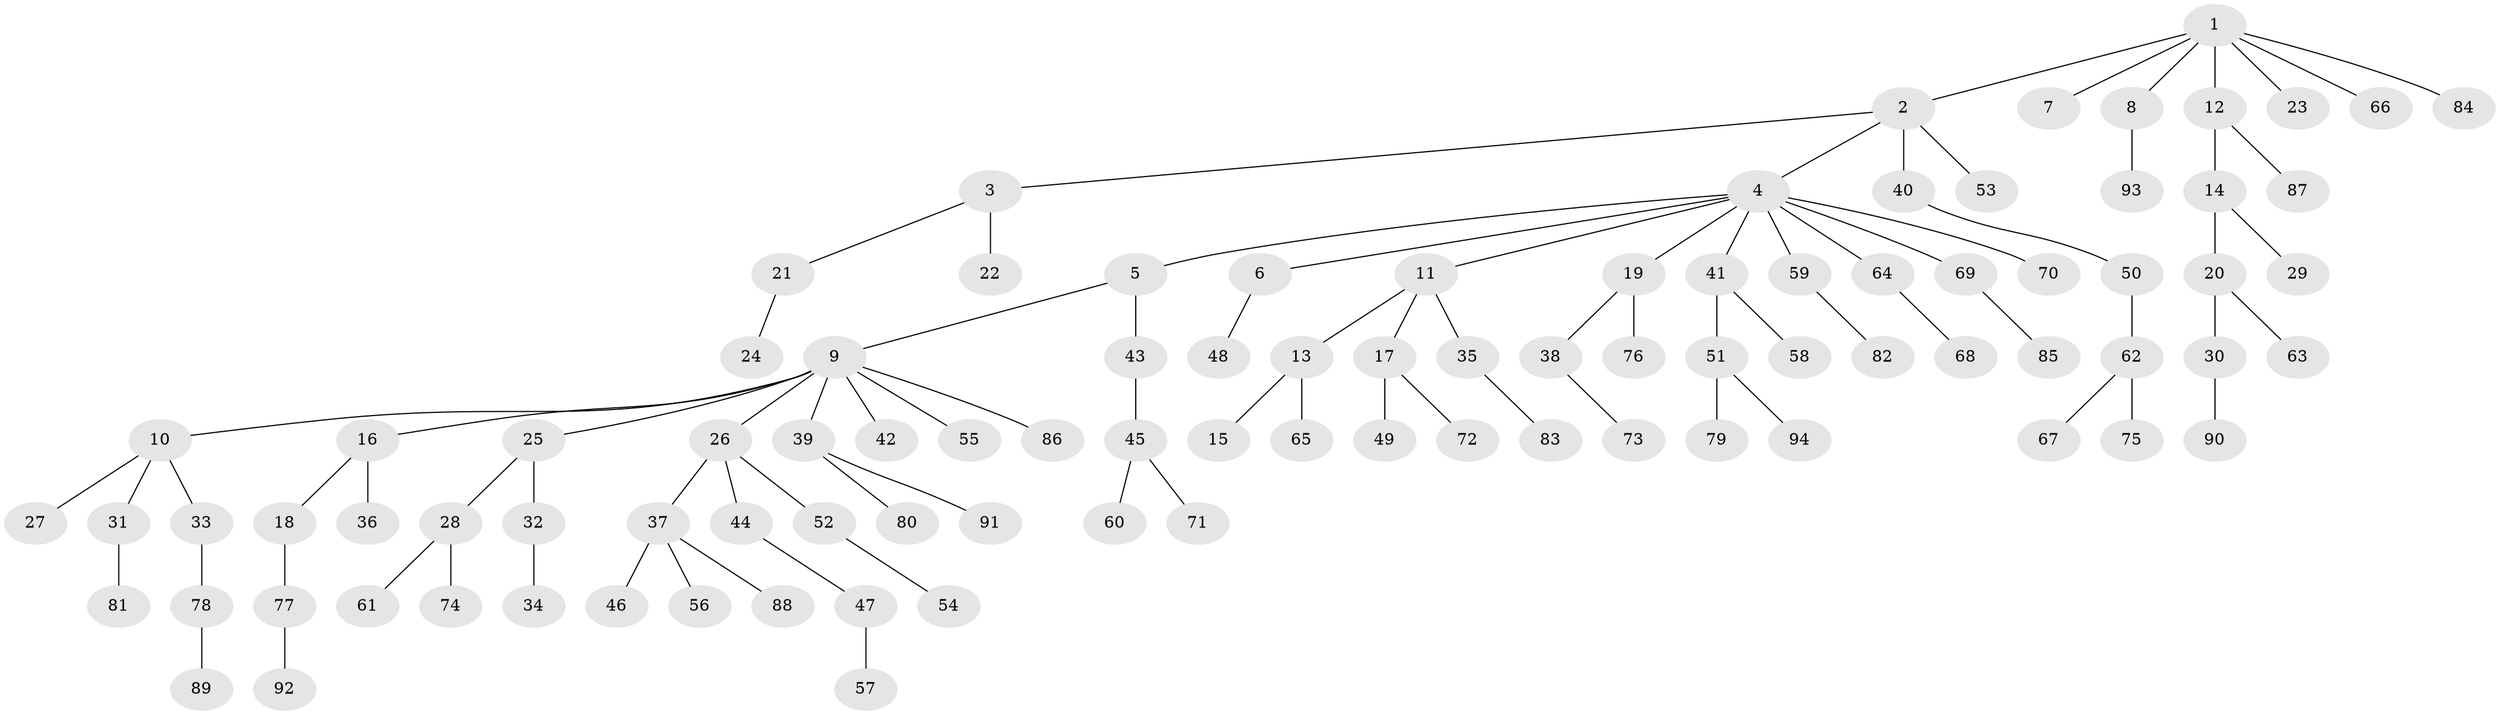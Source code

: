 // Generated by graph-tools (version 1.1) at 2025/02/03/09/25 03:02:16]
// undirected, 94 vertices, 93 edges
graph export_dot {
graph [start="1"]
  node [color=gray90,style=filled];
  1;
  2;
  3;
  4;
  5;
  6;
  7;
  8;
  9;
  10;
  11;
  12;
  13;
  14;
  15;
  16;
  17;
  18;
  19;
  20;
  21;
  22;
  23;
  24;
  25;
  26;
  27;
  28;
  29;
  30;
  31;
  32;
  33;
  34;
  35;
  36;
  37;
  38;
  39;
  40;
  41;
  42;
  43;
  44;
  45;
  46;
  47;
  48;
  49;
  50;
  51;
  52;
  53;
  54;
  55;
  56;
  57;
  58;
  59;
  60;
  61;
  62;
  63;
  64;
  65;
  66;
  67;
  68;
  69;
  70;
  71;
  72;
  73;
  74;
  75;
  76;
  77;
  78;
  79;
  80;
  81;
  82;
  83;
  84;
  85;
  86;
  87;
  88;
  89;
  90;
  91;
  92;
  93;
  94;
  1 -- 2;
  1 -- 7;
  1 -- 8;
  1 -- 12;
  1 -- 23;
  1 -- 66;
  1 -- 84;
  2 -- 3;
  2 -- 4;
  2 -- 40;
  2 -- 53;
  3 -- 21;
  3 -- 22;
  4 -- 5;
  4 -- 6;
  4 -- 11;
  4 -- 19;
  4 -- 41;
  4 -- 59;
  4 -- 64;
  4 -- 69;
  4 -- 70;
  5 -- 9;
  5 -- 43;
  6 -- 48;
  8 -- 93;
  9 -- 10;
  9 -- 16;
  9 -- 25;
  9 -- 26;
  9 -- 39;
  9 -- 42;
  9 -- 55;
  9 -- 86;
  10 -- 27;
  10 -- 31;
  10 -- 33;
  11 -- 13;
  11 -- 17;
  11 -- 35;
  12 -- 14;
  12 -- 87;
  13 -- 15;
  13 -- 65;
  14 -- 20;
  14 -- 29;
  16 -- 18;
  16 -- 36;
  17 -- 49;
  17 -- 72;
  18 -- 77;
  19 -- 38;
  19 -- 76;
  20 -- 30;
  20 -- 63;
  21 -- 24;
  25 -- 28;
  25 -- 32;
  26 -- 37;
  26 -- 44;
  26 -- 52;
  28 -- 61;
  28 -- 74;
  30 -- 90;
  31 -- 81;
  32 -- 34;
  33 -- 78;
  35 -- 83;
  37 -- 46;
  37 -- 56;
  37 -- 88;
  38 -- 73;
  39 -- 80;
  39 -- 91;
  40 -- 50;
  41 -- 51;
  41 -- 58;
  43 -- 45;
  44 -- 47;
  45 -- 60;
  45 -- 71;
  47 -- 57;
  50 -- 62;
  51 -- 79;
  51 -- 94;
  52 -- 54;
  59 -- 82;
  62 -- 67;
  62 -- 75;
  64 -- 68;
  69 -- 85;
  77 -- 92;
  78 -- 89;
}

